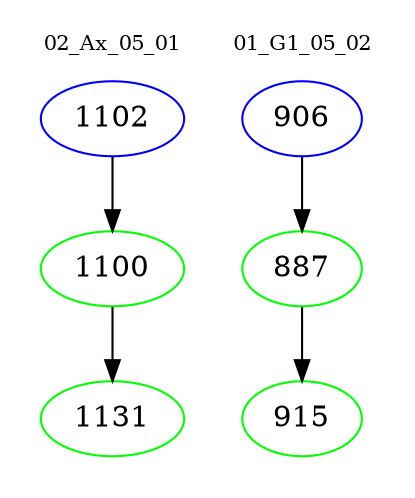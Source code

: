 digraph{
subgraph cluster_0 {
color = white
label = "02_Ax_05_01";
fontsize=10;
T0_1102 [label="1102", color="blue"]
T0_1102 -> T0_1100 [color="black"]
T0_1100 [label="1100", color="green"]
T0_1100 -> T0_1131 [color="black"]
T0_1131 [label="1131", color="green"]
}
subgraph cluster_1 {
color = white
label = "01_G1_05_02";
fontsize=10;
T1_906 [label="906", color="blue"]
T1_906 -> T1_887 [color="black"]
T1_887 [label="887", color="green"]
T1_887 -> T1_915 [color="black"]
T1_915 [label="915", color="green"]
}
}
